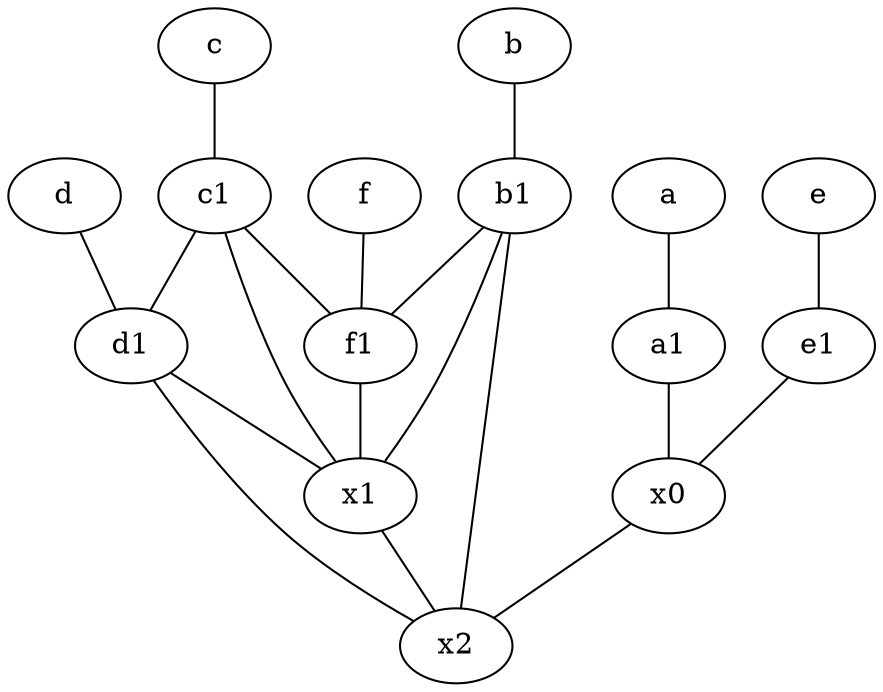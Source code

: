 graph {
	node [labelfontsize=50]
	f1 [labelfontsize=50 pos="3,8!"]
	b [labelfontsize=50 pos="10,4!"]
	x2 [labelfontsize=50]
	d [labelfontsize=50 pos="2,5!"]
	c [labelfontsize=50 pos="4.5,2!"]
	e [labelfontsize=50 pos="7,9!"]
	f [labelfontsize=50 pos="3,9!"]
	e1 [labelfontsize=50 pos="7,7!"]
	c1 [labelfontsize=50 pos="4.5,3!"]
	d1 [labelfontsize=50 pos="3,5!"]
	x1 [labelfontsize=50]
	a1 [labelfontsize=50 pos="8,3!"]
	x0 [labelfontsize=50]
	a [labelfontsize=50 pos="8,2!"]
	b1 [labelfontsize=50 pos="9,4!"]
	d1 -- x2
	f -- f1
	c1 -- x1
	c1 -- d1
	b1 -- x2
	e -- e1
	b1 -- f1
	x0 -- x2
	c1 -- f1
	d1 -- x1
	f1 -- x1
	d -- d1
	e1 -- x0
	b1 -- x1
	b -- b1
	c -- c1
	a1 -- x0
	x1 -- x2
	a -- a1
}
